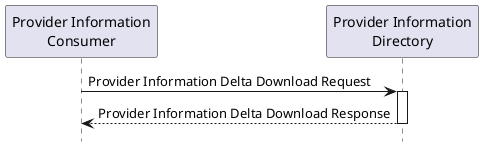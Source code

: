 @startuml
hide footbox

participant "Provider Information\nConsumer" as PIC
participant "Provider Information\nDirectory" as PID

PIC -> PID : Provider Information Delta Download Request
activate PID
PID --> PIC : Provider Information Delta Download Response
deactivate PID

@enduml